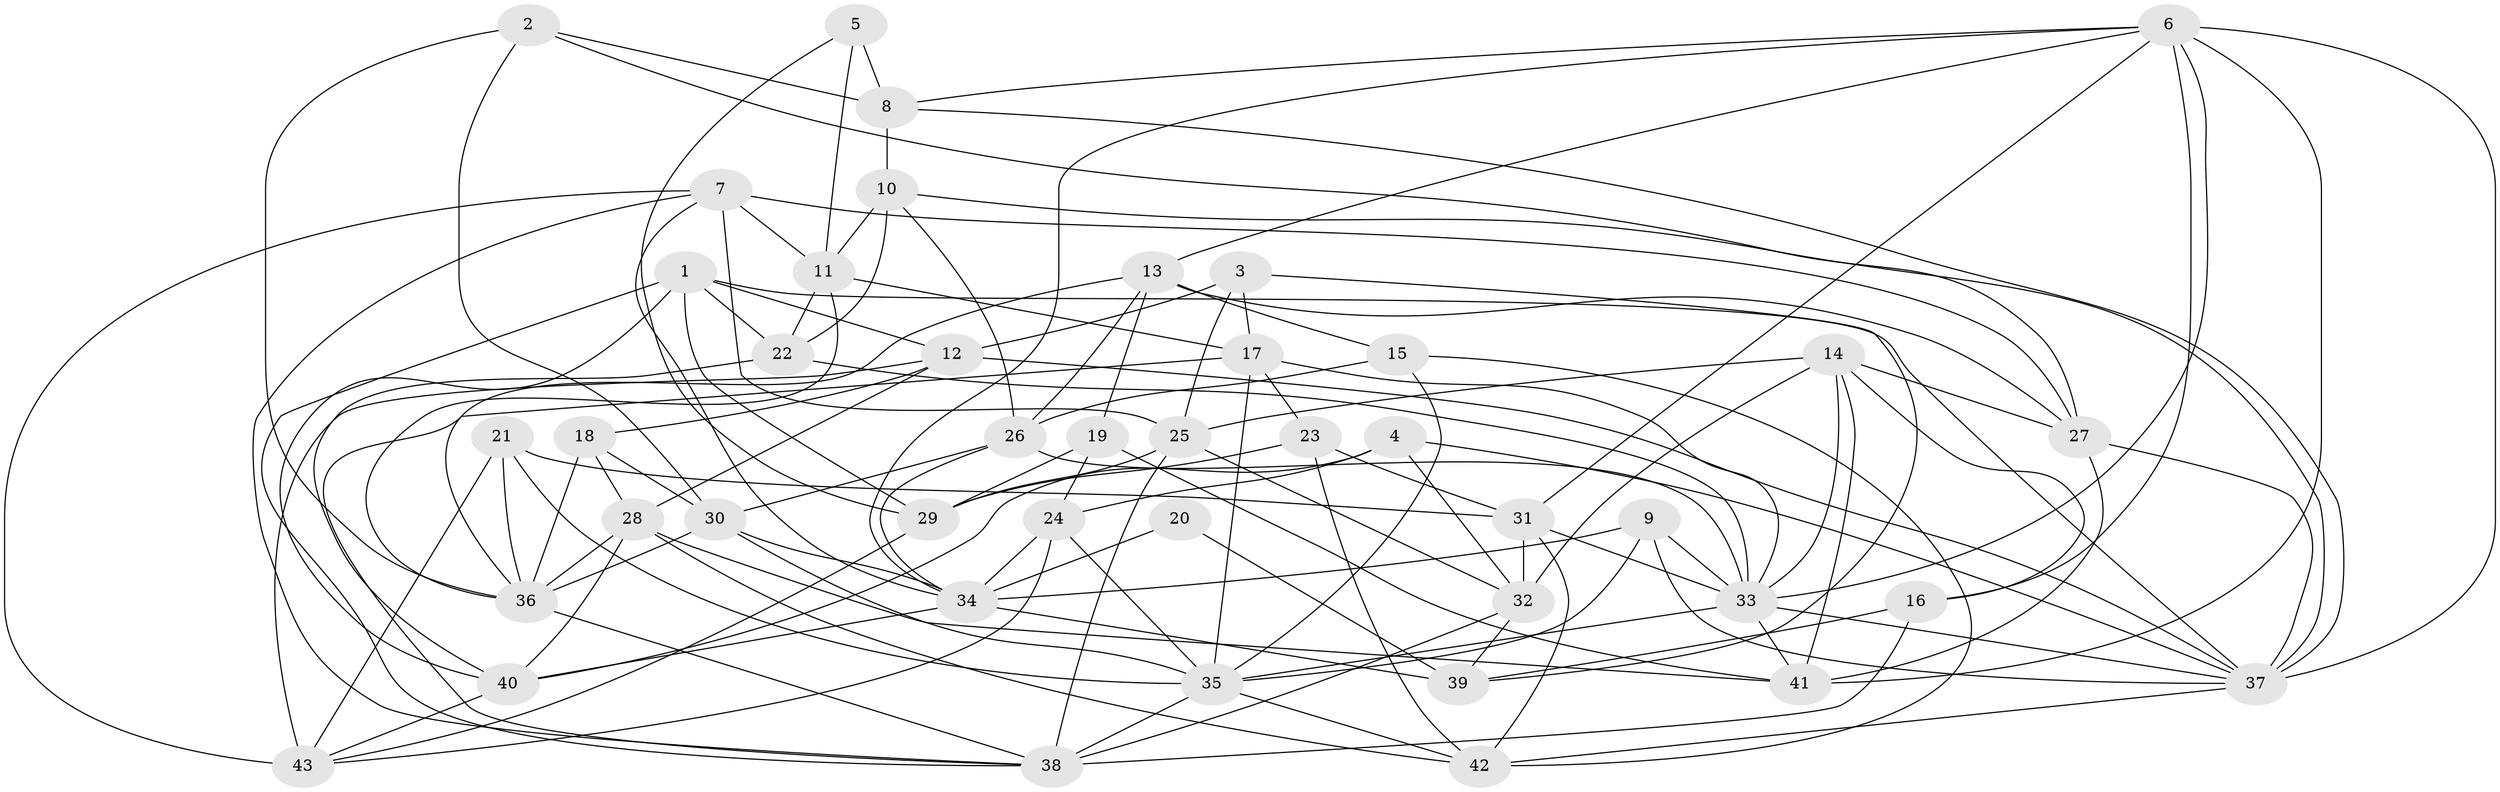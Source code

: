 // original degree distribution, {4: 1.0}
// Generated by graph-tools (version 1.1) at 2025/26/03/09/25 03:26:58]
// undirected, 43 vertices, 123 edges
graph export_dot {
graph [start="1"]
  node [color=gray90,style=filled];
  1;
  2;
  3;
  4;
  5;
  6;
  7;
  8;
  9;
  10;
  11;
  12;
  13;
  14;
  15;
  16;
  17;
  18;
  19;
  20;
  21;
  22;
  23;
  24;
  25;
  26;
  27;
  28;
  29;
  30;
  31;
  32;
  33;
  34;
  35;
  36;
  37;
  38;
  39;
  40;
  41;
  42;
  43;
  1 -- 12 [weight=1.0];
  1 -- 22 [weight=1.0];
  1 -- 29 [weight=1.0];
  1 -- 37 [weight=1.0];
  1 -- 38 [weight=1.0];
  1 -- 40 [weight=1.0];
  2 -- 8 [weight=1.0];
  2 -- 27 [weight=1.0];
  2 -- 30 [weight=1.0];
  2 -- 36 [weight=1.0];
  3 -- 12 [weight=1.0];
  3 -- 17 [weight=1.0];
  3 -- 25 [weight=1.0];
  3 -- 39 [weight=1.0];
  4 -- 24 [weight=1.0];
  4 -- 32 [weight=1.0];
  4 -- 37 [weight=1.0];
  4 -- 40 [weight=1.0];
  5 -- 8 [weight=2.0];
  5 -- 11 [weight=1.0];
  5 -- 29 [weight=1.0];
  6 -- 8 [weight=1.0];
  6 -- 13 [weight=1.0];
  6 -- 16 [weight=1.0];
  6 -- 31 [weight=1.0];
  6 -- 33 [weight=1.0];
  6 -- 34 [weight=1.0];
  6 -- 37 [weight=1.0];
  6 -- 41 [weight=1.0];
  7 -- 11 [weight=1.0];
  7 -- 25 [weight=1.0];
  7 -- 27 [weight=1.0];
  7 -- 34 [weight=1.0];
  7 -- 38 [weight=1.0];
  7 -- 43 [weight=1.0];
  8 -- 10 [weight=1.0];
  8 -- 37 [weight=1.0];
  9 -- 33 [weight=1.0];
  9 -- 34 [weight=1.0];
  9 -- 35 [weight=1.0];
  9 -- 37 [weight=1.0];
  10 -- 11 [weight=1.0];
  10 -- 22 [weight=2.0];
  10 -- 26 [weight=1.0];
  10 -- 37 [weight=1.0];
  11 -- 17 [weight=1.0];
  11 -- 22 [weight=1.0];
  11 -- 36 [weight=1.0];
  12 -- 18 [weight=1.0];
  12 -- 28 [weight=1.0];
  12 -- 37 [weight=1.0];
  12 -- 43 [weight=1.0];
  13 -- 15 [weight=1.0];
  13 -- 19 [weight=1.0];
  13 -- 26 [weight=1.0];
  13 -- 27 [weight=1.0];
  13 -- 36 [weight=1.0];
  14 -- 16 [weight=1.0];
  14 -- 25 [weight=1.0];
  14 -- 27 [weight=1.0];
  14 -- 32 [weight=1.0];
  14 -- 33 [weight=1.0];
  14 -- 41 [weight=1.0];
  15 -- 26 [weight=1.0];
  15 -- 35 [weight=1.0];
  15 -- 42 [weight=1.0];
  16 -- 38 [weight=1.0];
  16 -- 39 [weight=1.0];
  17 -- 23 [weight=1.0];
  17 -- 33 [weight=1.0];
  17 -- 35 [weight=1.0];
  17 -- 38 [weight=1.0];
  18 -- 28 [weight=1.0];
  18 -- 30 [weight=1.0];
  18 -- 36 [weight=1.0];
  19 -- 24 [weight=1.0];
  19 -- 29 [weight=1.0];
  19 -- 41 [weight=1.0];
  20 -- 34 [weight=2.0];
  20 -- 39 [weight=2.0];
  21 -- 31 [weight=1.0];
  21 -- 35 [weight=1.0];
  21 -- 36 [weight=1.0];
  21 -- 43 [weight=1.0];
  22 -- 33 [weight=1.0];
  22 -- 40 [weight=1.0];
  23 -- 29 [weight=1.0];
  23 -- 31 [weight=1.0];
  23 -- 42 [weight=1.0];
  24 -- 34 [weight=1.0];
  24 -- 35 [weight=2.0];
  24 -- 43 [weight=1.0];
  25 -- 29 [weight=1.0];
  25 -- 32 [weight=1.0];
  25 -- 38 [weight=1.0];
  26 -- 30 [weight=1.0];
  26 -- 33 [weight=1.0];
  26 -- 34 [weight=1.0];
  27 -- 37 [weight=1.0];
  27 -- 41 [weight=1.0];
  28 -- 36 [weight=1.0];
  28 -- 40 [weight=1.0];
  28 -- 41 [weight=1.0];
  28 -- 42 [weight=1.0];
  29 -- 43 [weight=1.0];
  30 -- 34 [weight=1.0];
  30 -- 35 [weight=1.0];
  30 -- 36 [weight=1.0];
  31 -- 32 [weight=1.0];
  31 -- 33 [weight=1.0];
  31 -- 42 [weight=1.0];
  32 -- 38 [weight=1.0];
  32 -- 39 [weight=1.0];
  33 -- 35 [weight=1.0];
  33 -- 37 [weight=1.0];
  33 -- 41 [weight=1.0];
  34 -- 39 [weight=1.0];
  34 -- 40 [weight=1.0];
  35 -- 38 [weight=1.0];
  35 -- 42 [weight=1.0];
  36 -- 38 [weight=1.0];
  37 -- 42 [weight=1.0];
  40 -- 43 [weight=1.0];
}
